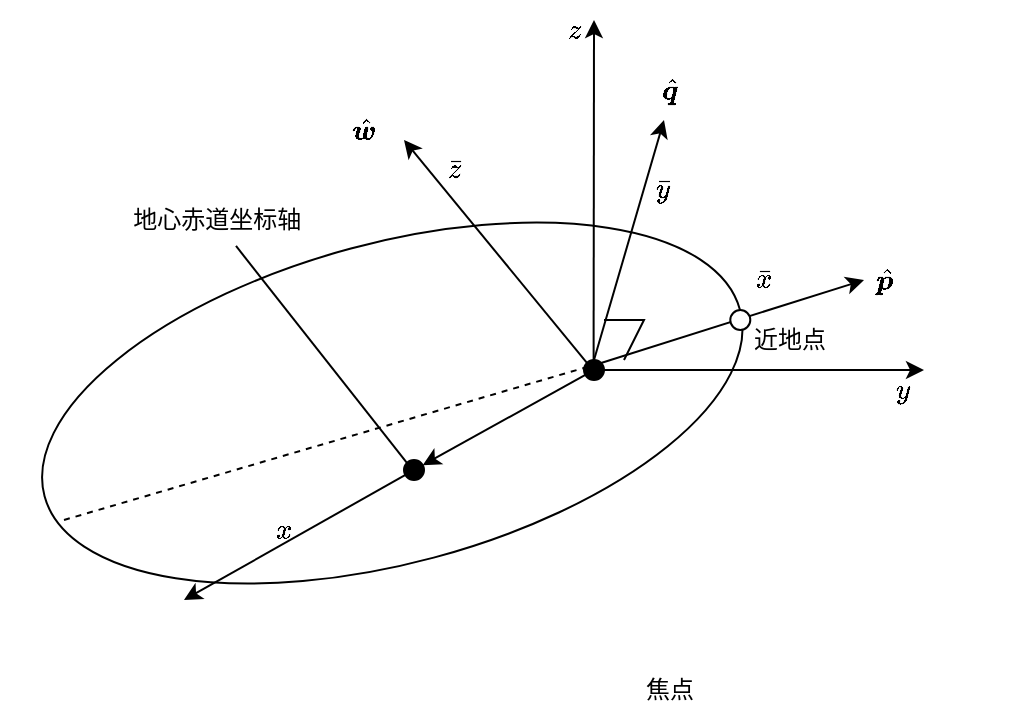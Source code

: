 <mxfile version="24.7.16">
  <diagram name="Page-1" id="o_XDS89ikylsxR3bGR8c">
    <mxGraphModel dx="394" dy="267" grid="1" gridSize="10" guides="1" tooltips="1" connect="1" arrows="1" fold="1" page="1" pageScale="1" pageWidth="850" pageHeight="1100" math="1" shadow="0">
      <root>
        <mxCell id="0" />
        <mxCell id="1" parent="0" />
        <mxCell id="pf7NMVe9cjmse7Ha4OT--1" value="" style="ellipse;whiteSpace=wrap;html=1;rotation=-15;movable=0;resizable=0;rotatable=0;deletable=0;editable=0;locked=1;connectable=0;" vertex="1" parent="1">
          <mxGeometry x="244.15" y="301.55" width="360" height="160" as="geometry" />
        </mxCell>
        <mxCell id="pf7NMVe9cjmse7Ha4OT--2" value="" style="ellipse;whiteSpace=wrap;html=1;aspect=fixed;fillColor=#000000;" vertex="1" parent="1">
          <mxGeometry x="520" y="360" width="10" height="10" as="geometry" />
        </mxCell>
        <mxCell id="pf7NMVe9cjmse7Ha4OT--3" value="" style="endArrow=classic;html=1;rounded=0;exitX=1;exitY=0;exitDx=0;exitDy=0;" edge="1" parent="1" source="pf7NMVe9cjmse7Ha4OT--2">
          <mxGeometry width="50" height="50" relative="1" as="geometry">
            <mxPoint x="530" y="370" as="sourcePoint" />
            <mxPoint x="660" y="320" as="targetPoint" />
          </mxGeometry>
        </mxCell>
        <mxCell id="pf7NMVe9cjmse7Ha4OT--4" value="" style="ellipse;whiteSpace=wrap;html=1;aspect=fixed;fillColor=#FFFFFF;" vertex="1" parent="1">
          <mxGeometry x="593.15" y="335" width="10" height="10" as="geometry" />
        </mxCell>
        <mxCell id="pf7NMVe9cjmse7Ha4OT--6" value="" style="endArrow=classic;html=1;rounded=0;exitX=0.5;exitY=0;exitDx=0;exitDy=0;" edge="1" parent="1" source="pf7NMVe9cjmse7Ha4OT--2">
          <mxGeometry width="50" height="50" relative="1" as="geometry">
            <mxPoint x="500" y="310" as="sourcePoint" />
            <mxPoint x="560" y="240" as="targetPoint" />
          </mxGeometry>
        </mxCell>
        <mxCell id="pf7NMVe9cjmse7Ha4OT--11" value="焦点" style="text;html=1;align=center;verticalAlign=middle;whiteSpace=wrap;rounded=0;" vertex="1" parent="1">
          <mxGeometry x="533.15" y="510" width="60" height="30" as="geometry" />
        </mxCell>
        <mxCell id="pf7NMVe9cjmse7Ha4OT--10" value="" style="endArrow=classic;html=1;rounded=0;exitX=0;exitY=0;exitDx=0;exitDy=0;" edge="1" parent="1" source="pf7NMVe9cjmse7Ha4OT--2">
          <mxGeometry width="50" height="50" relative="1" as="geometry">
            <mxPoint x="340" y="420" as="sourcePoint" />
            <mxPoint x="430" y="250" as="targetPoint" />
          </mxGeometry>
        </mxCell>
        <mxCell id="pf7NMVe9cjmse7Ha4OT--12" value="近地点" style="text;html=1;align=center;verticalAlign=middle;whiteSpace=wrap;rounded=0;" vertex="1" parent="1">
          <mxGeometry x="593.15" y="335" width="60" height="30" as="geometry" />
        </mxCell>
        <mxCell id="pf7NMVe9cjmse7Ha4OT--18" value="$$\bar{x}$$" style="text;html=1;align=center;verticalAlign=middle;whiteSpace=wrap;rounded=0;" vertex="1" parent="1">
          <mxGeometry x="580" y="305" width="60" height="30" as="geometry" />
        </mxCell>
        <mxCell id="pf7NMVe9cjmse7Ha4OT--19" value="$$\bar{y}$$" style="text;html=1;align=center;verticalAlign=middle;whiteSpace=wrap;rounded=0;" vertex="1" parent="1">
          <mxGeometry x="530" y="260" width="60" height="30" as="geometry" />
        </mxCell>
        <mxCell id="pf7NMVe9cjmse7Ha4OT--20" value="$$\bar{z}$$" style="text;html=1;align=center;verticalAlign=middle;whiteSpace=wrap;rounded=0;" vertex="1" parent="1">
          <mxGeometry x="425" y="250" width="60" height="30" as="geometry" />
        </mxCell>
        <mxCell id="pf7NMVe9cjmse7Ha4OT--21" value="$$\hat{\boldsymbol{p}}$$" style="text;html=1;align=center;verticalAlign=middle;whiteSpace=wrap;rounded=0;" vertex="1" parent="1">
          <mxGeometry x="640" y="305" width="60" height="30" as="geometry" />
        </mxCell>
        <mxCell id="pf7NMVe9cjmse7Ha4OT--22" value="$$\hat{\boldsymbol{q}}$$" style="text;html=1;align=center;verticalAlign=middle;whiteSpace=wrap;rounded=0;" vertex="1" parent="1">
          <mxGeometry x="533.15" y="210" width="60" height="30" as="geometry" />
        </mxCell>
        <mxCell id="pf7NMVe9cjmse7Ha4OT--23" value="$$\hat{\boldsymbol{w}}$$" style="text;html=1;align=center;verticalAlign=middle;whiteSpace=wrap;rounded=0;" vertex="1" parent="1">
          <mxGeometry x="380" y="230" width="60" height="30" as="geometry" />
        </mxCell>
        <mxCell id="pf7NMVe9cjmse7Ha4OT--24" value="" style="endArrow=none;dashed=1;html=1;rounded=0;entryX=1;entryY=0;entryDx=0;entryDy=0;" edge="1" parent="1" target="pf7NMVe9cjmse7Ha4OT--2">
          <mxGeometry width="50" height="50" relative="1" as="geometry">
            <mxPoint x="260" y="440" as="sourcePoint" />
            <mxPoint x="500" y="510" as="targetPoint" />
          </mxGeometry>
        </mxCell>
        <mxCell id="pf7NMVe9cjmse7Ha4OT--25" value="" style="endArrow=none;html=1;rounded=0;" edge="1" parent="1">
          <mxGeometry width="50" height="50" relative="1" as="geometry">
            <mxPoint x="530" y="340" as="sourcePoint" />
            <mxPoint x="540" y="360" as="targetPoint" />
            <Array as="points">
              <mxPoint x="550" y="340" />
            </Array>
          </mxGeometry>
        </mxCell>
        <mxCell id="pf7NMVe9cjmse7Ha4OT--27" value="" style="endArrow=classic;html=1;rounded=0;exitX=0.36;exitY=0.58;exitDx=0;exitDy=0;exitPerimeter=0;" edge="1" parent="1" source="pf7NMVe9cjmse7Ha4OT--33">
          <mxGeometry width="50" height="50" relative="1" as="geometry">
            <mxPoint x="490" y="360" as="sourcePoint" />
            <mxPoint x="320" y="480" as="targetPoint" />
          </mxGeometry>
        </mxCell>
        <mxCell id="pf7NMVe9cjmse7Ha4OT--28" value="" style="endArrow=classic;html=1;rounded=0;exitX=1;exitY=1;exitDx=0;exitDy=0;" edge="1" parent="1">
          <mxGeometry width="50" height="50" relative="1" as="geometry">
            <mxPoint x="529.996" y="364.996" as="sourcePoint" />
            <mxPoint x="690" y="365" as="targetPoint" />
          </mxGeometry>
        </mxCell>
        <mxCell id="pf7NMVe9cjmse7Ha4OT--29" value="" style="endArrow=classic;html=1;rounded=0;" edge="1" parent="1">
          <mxGeometry width="50" height="50" relative="1" as="geometry">
            <mxPoint x="524.8" y="360" as="sourcePoint" />
            <mxPoint x="525" y="190" as="targetPoint" />
          </mxGeometry>
        </mxCell>
        <mxCell id="pf7NMVe9cjmse7Ha4OT--30" value="$${x}$$" style="text;html=1;align=center;verticalAlign=middle;whiteSpace=wrap;rounded=0;" vertex="1" parent="1">
          <mxGeometry x="340" y="430" width="60" height="30" as="geometry" />
        </mxCell>
        <mxCell id="pf7NMVe9cjmse7Ha4OT--31" value="$${y}$$" style="text;html=1;align=center;verticalAlign=middle;whiteSpace=wrap;rounded=0;" vertex="1" parent="1">
          <mxGeometry x="650" y="360" width="60" height="30" as="geometry" />
        </mxCell>
        <mxCell id="pf7NMVe9cjmse7Ha4OT--32" value="$${z}$$" style="text;html=1;align=center;verticalAlign=middle;whiteSpace=wrap;rounded=0;" vertex="1" parent="1">
          <mxGeometry x="485" y="180" width="60" height="30" as="geometry" />
        </mxCell>
        <mxCell id="pf7NMVe9cjmse7Ha4OT--34" value="" style="endArrow=classic;html=1;rounded=0;exitX=0.36;exitY=0.58;exitDx=0;exitDy=0;exitPerimeter=0;" edge="1" parent="1" source="pf7NMVe9cjmse7Ha4OT--2" target="pf7NMVe9cjmse7Ha4OT--33">
          <mxGeometry width="50" height="50" relative="1" as="geometry">
            <mxPoint x="524" y="366" as="sourcePoint" />
            <mxPoint x="320" y="480" as="targetPoint" />
          </mxGeometry>
        </mxCell>
        <mxCell id="pf7NMVe9cjmse7Ha4OT--33" value="" style="ellipse;whiteSpace=wrap;html=1;aspect=fixed;fillColor=#000000;" vertex="1" parent="1">
          <mxGeometry x="430" y="410" width="10" height="10" as="geometry" />
        </mxCell>
        <mxCell id="pf7NMVe9cjmse7Ha4OT--35" value="" style="endArrow=none;html=1;rounded=0;exitX=0;exitY=0;exitDx=0;exitDy=0;entryX=0.6;entryY=0.933;entryDx=0;entryDy=0;entryPerimeter=0;" edge="1" parent="1" source="pf7NMVe9cjmse7Ha4OT--33" target="pf7NMVe9cjmse7Ha4OT--36">
          <mxGeometry width="50" height="50" relative="1" as="geometry">
            <mxPoint x="370" y="370" as="sourcePoint" />
            <mxPoint x="350" y="310" as="targetPoint" />
          </mxGeometry>
        </mxCell>
        <mxCell id="pf7NMVe9cjmse7Ha4OT--36" value="&amp;nbsp;地心赤道坐标轴" style="text;html=1;align=center;verticalAlign=middle;whiteSpace=wrap;rounded=0;" vertex="1" parent="1">
          <mxGeometry x="280" y="275" width="110" height="30" as="geometry" />
        </mxCell>
      </root>
    </mxGraphModel>
  </diagram>
</mxfile>
